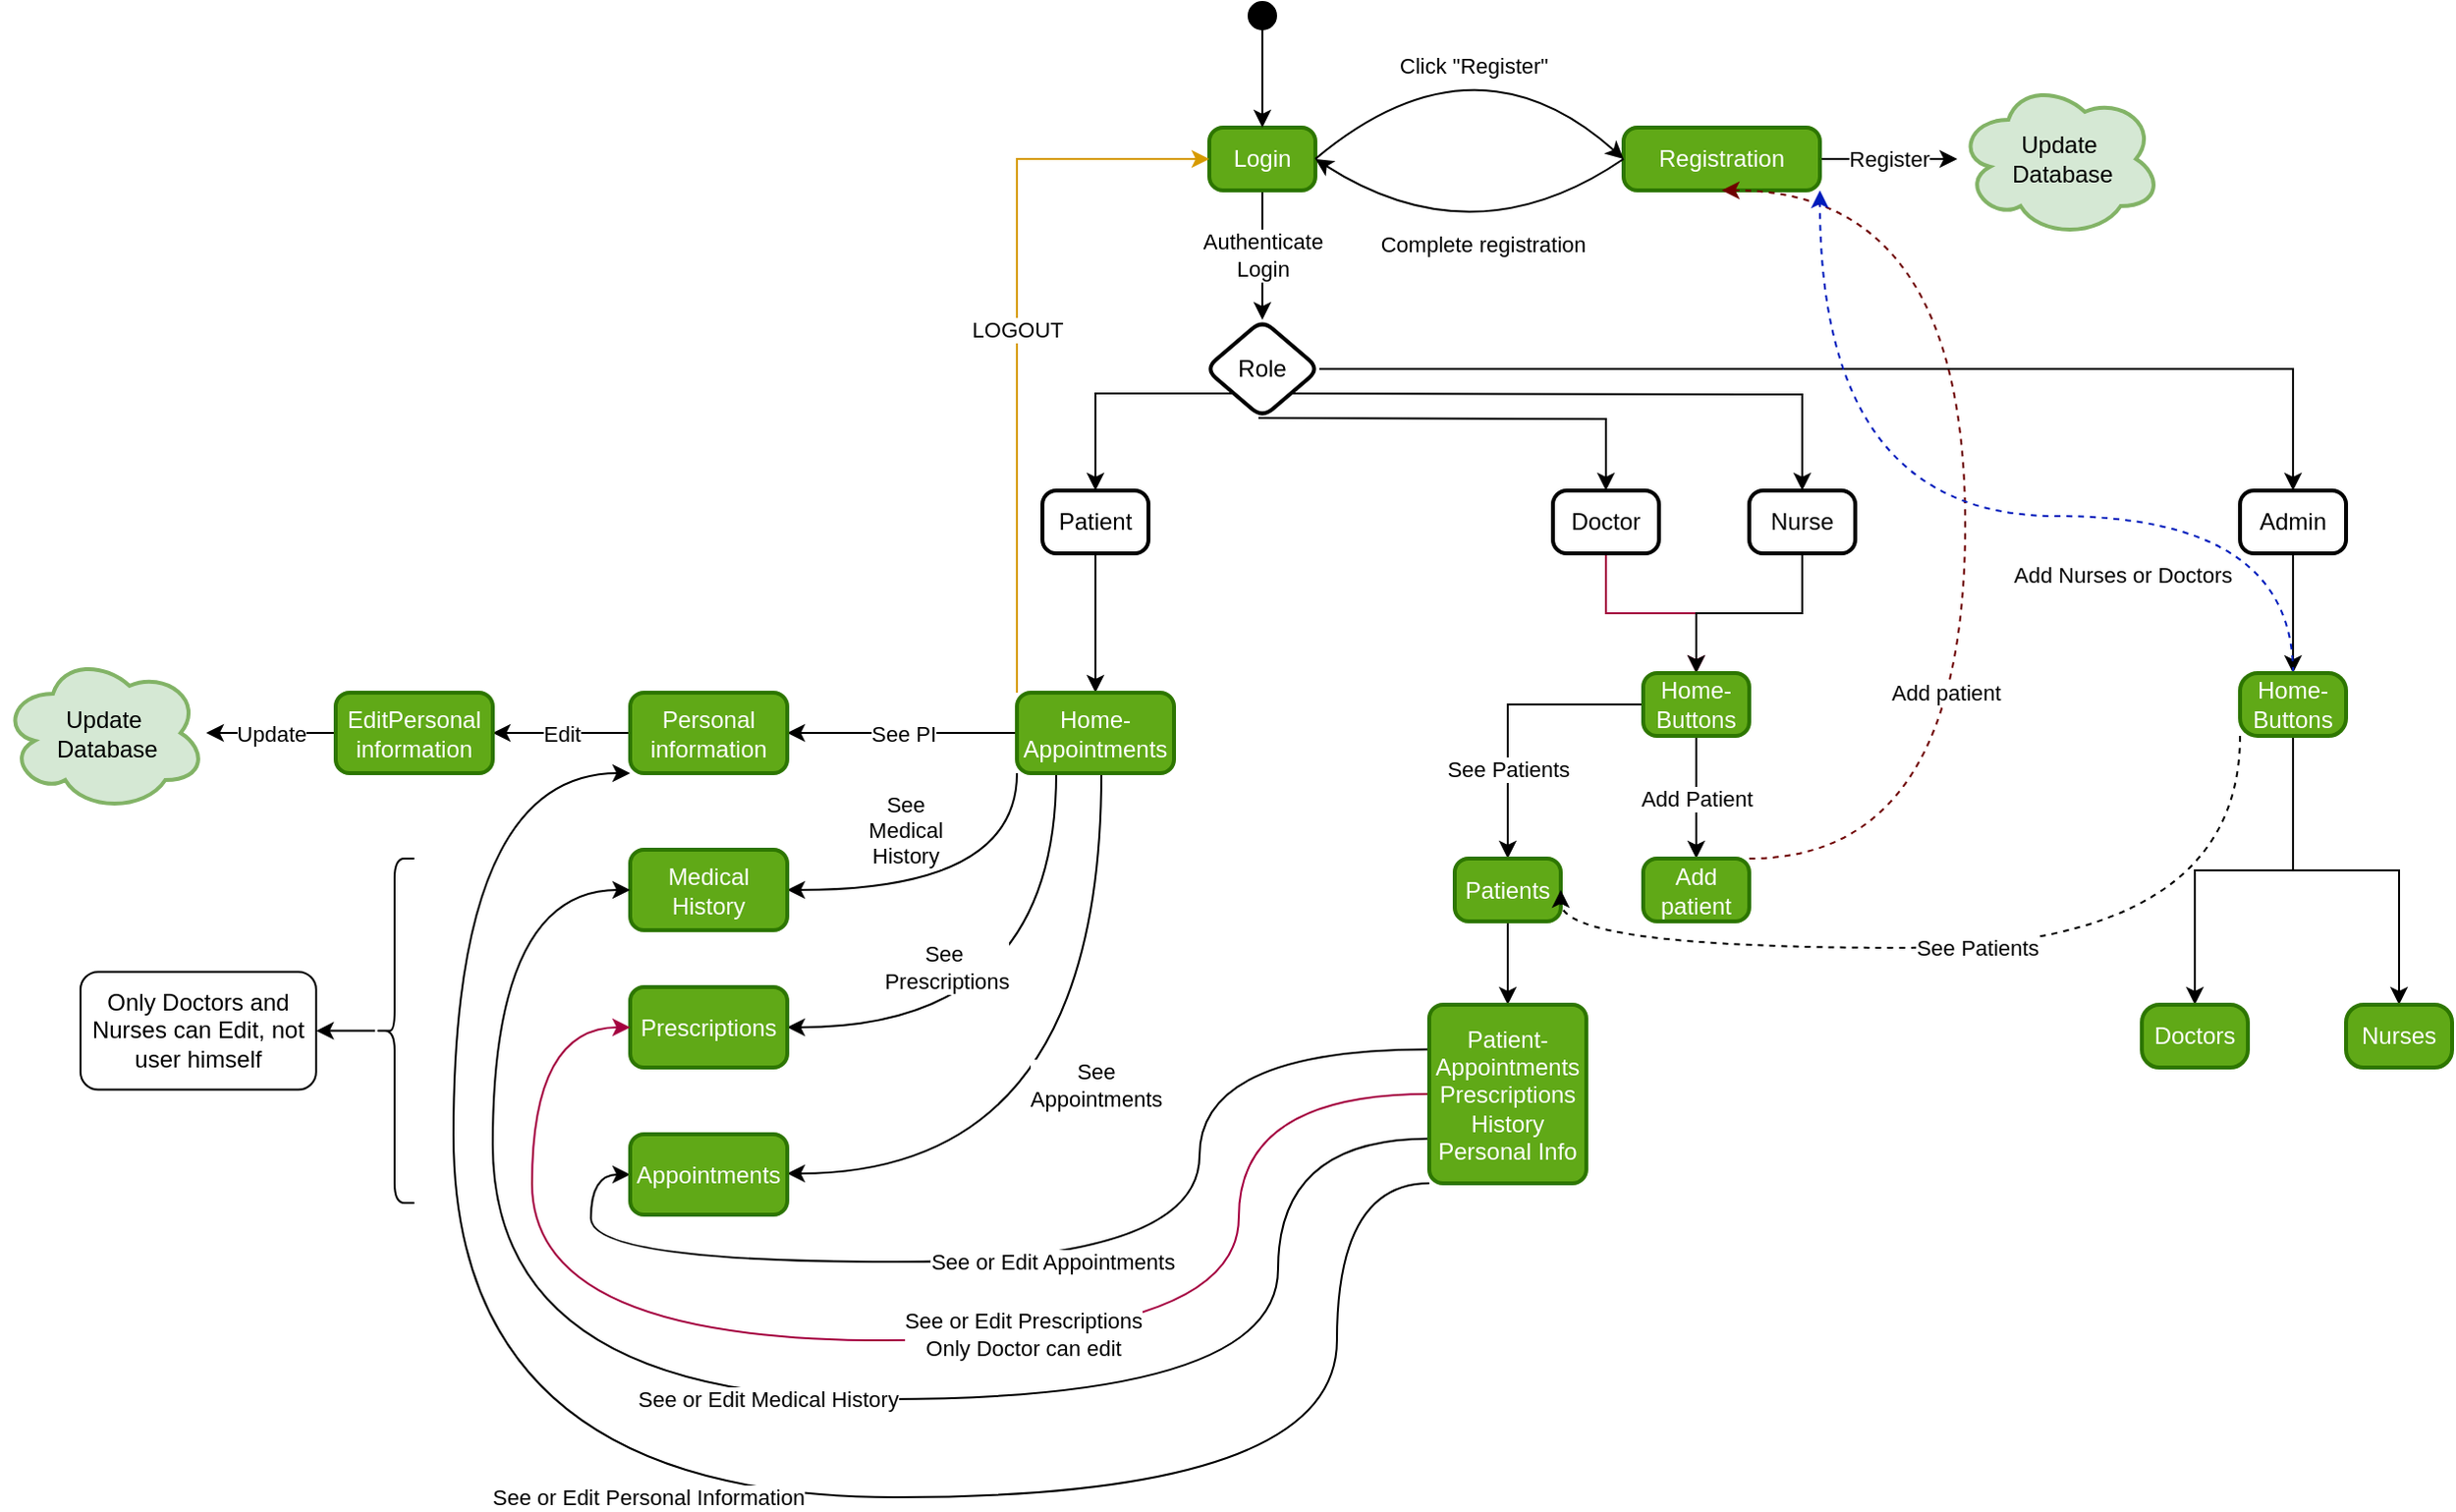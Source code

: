<mxfile version="24.7.8">
  <diagram name="Page-1" id="zRL74zq7FEmETSCUp07v">
    <mxGraphModel dx="2055" dy="681" grid="1" gridSize="10" guides="1" tooltips="1" connect="1" arrows="1" fold="1" page="1" pageScale="1" pageWidth="827" pageHeight="1169" math="0" shadow="0">
      <root>
        <mxCell id="0" />
        <mxCell id="1" parent="0" />
        <mxCell id="2" value="" style="ellipse;fillColor=strokeColor;" parent="1" vertex="1">
          <mxGeometry x="185" y="8" width="14" height="14" as="geometry" />
        </mxCell>
        <mxCell id="_JcfacN-wFYYgdNBl4f9-22" value="Authenticate&lt;div&gt;Login&lt;/div&gt;" style="edgeStyle=orthogonalEdgeStyle;rounded=0;orthogonalLoop=1;jettySize=auto;html=1;" parent="1" source="3" target="_JcfacN-wFYYgdNBl4f9-21" edge="1">
          <mxGeometry relative="1" as="geometry" />
        </mxCell>
        <mxCell id="3" value="Login" style="rounded=1;absoluteArcSize=1;arcSize=14;whiteSpace=wrap;strokeWidth=2;fillColor=#60a917;fontColor=#ffffff;strokeColor=#2D7600;" parent="1" vertex="1">
          <mxGeometry x="165" y="72" width="54" height="32" as="geometry" />
        </mxCell>
        <mxCell id="_JcfacN-wFYYgdNBl4f9-39" value="Register" style="edgeStyle=orthogonalEdgeStyle;rounded=0;orthogonalLoop=1;jettySize=auto;html=1;" parent="1" source="4" target="_JcfacN-wFYYgdNBl4f9-38" edge="1">
          <mxGeometry relative="1" as="geometry" />
        </mxCell>
        <mxCell id="4" value="Registration" style="rounded=1;absoluteArcSize=1;arcSize=14;whiteSpace=wrap;strokeWidth=2;fillColor=#60a917;fontColor=#ffffff;strokeColor=#2D7600;" parent="1" vertex="1">
          <mxGeometry x="376" y="72" width="100" height="32" as="geometry" />
        </mxCell>
        <mxCell id="10" value="" style="curved=1;startArrow=none;;exitX=0.49;exitY=1;entryX=0.5;entryY=0;" parent="1" source="2" target="3" edge="1">
          <mxGeometry relative="1" as="geometry">
            <Array as="points" />
          </mxGeometry>
        </mxCell>
        <mxCell id="11" value="Click &quot;Register&quot;" style="curved=1;startArrow=none;;exitX=1;exitY=0.5;entryX=0;entryY=0.5;exitDx=0;exitDy=0;entryDx=0;entryDy=0;" parent="1" source="3" target="4" edge="1">
          <mxGeometry x="0.147" y="-15" relative="1" as="geometry">
            <Array as="points">
              <mxPoint x="300" y="20" />
            </Array>
            <mxPoint as="offset" />
          </mxGeometry>
        </mxCell>
        <mxCell id="12" value="Complete registration" style="curved=1;startArrow=none;;exitX=0;exitY=0.5;entryX=1;entryY=0.5;entryDx=0;entryDy=0;exitDx=0;exitDy=0;" parent="1" source="4" target="3" edge="1">
          <mxGeometry x="-0.01" y="-10" relative="1" as="geometry">
            <Array as="points">
              <mxPoint x="300" y="140" />
            </Array>
            <mxPoint as="offset" />
          </mxGeometry>
        </mxCell>
        <mxCell id="_JcfacN-wFYYgdNBl4f9-29" style="edgeStyle=orthogonalEdgeStyle;rounded=0;orthogonalLoop=1;jettySize=auto;html=1;exitX=0;exitY=1;exitDx=0;exitDy=0;entryX=0.5;entryY=0;entryDx=0;entryDy=0;" parent="1" source="_JcfacN-wFYYgdNBl4f9-21" target="_JcfacN-wFYYgdNBl4f9-25" edge="1">
          <mxGeometry relative="1" as="geometry" />
        </mxCell>
        <mxCell id="_JcfacN-wFYYgdNBl4f9-30" style="edgeStyle=orthogonalEdgeStyle;rounded=0;orthogonalLoop=1;jettySize=auto;html=1;exitX=0.5;exitY=1;exitDx=0;exitDy=0;entryX=0.5;entryY=0;entryDx=0;entryDy=0;" parent="1" target="_JcfacN-wFYYgdNBl4f9-27" edge="1">
          <mxGeometry relative="1" as="geometry">
            <mxPoint x="190" y="220" as="sourcePoint" />
          </mxGeometry>
        </mxCell>
        <mxCell id="_JcfacN-wFYYgdNBl4f9-31" style="edgeStyle=orthogonalEdgeStyle;rounded=0;orthogonalLoop=1;jettySize=auto;html=1;exitX=1;exitY=1;exitDx=0;exitDy=0;entryX=0.5;entryY=0;entryDx=0;entryDy=0;" parent="1" target="_JcfacN-wFYYgdNBl4f9-28" edge="1">
          <mxGeometry relative="1" as="geometry">
            <mxPoint x="204.5" y="207.5" as="sourcePoint" />
          </mxGeometry>
        </mxCell>
        <mxCell id="_JcfacN-wFYYgdNBl4f9-33" style="edgeStyle=orthogonalEdgeStyle;rounded=0;orthogonalLoop=1;jettySize=auto;html=1;exitX=1;exitY=0.5;exitDx=0;exitDy=0;entryX=0.5;entryY=0;entryDx=0;entryDy=0;" parent="1" source="_JcfacN-wFYYgdNBl4f9-21" target="_JcfacN-wFYYgdNBl4f9-32" edge="1">
          <mxGeometry relative="1" as="geometry" />
        </mxCell>
        <mxCell id="_JcfacN-wFYYgdNBl4f9-21" value="Role" style="rhombus;whiteSpace=wrap;html=1;rounded=1;arcSize=14;strokeWidth=2;" parent="1" vertex="1">
          <mxGeometry x="163" y="170" width="58" height="50" as="geometry" />
        </mxCell>
        <mxCell id="_JcfacN-wFYYgdNBl4f9-35" value="" style="edgeStyle=orthogonalEdgeStyle;rounded=0;orthogonalLoop=1;jettySize=auto;html=1;" parent="1" source="_JcfacN-wFYYgdNBl4f9-25" target="_JcfacN-wFYYgdNBl4f9-34" edge="1">
          <mxGeometry relative="1" as="geometry" />
        </mxCell>
        <mxCell id="_JcfacN-wFYYgdNBl4f9-25" value="Patient" style="rounded=1;absoluteArcSize=1;arcSize=14;whiteSpace=wrap;strokeWidth=2;" parent="1" vertex="1">
          <mxGeometry x="80" y="257" width="54" height="32" as="geometry" />
        </mxCell>
        <mxCell id="nIGL4H5fEfKikQT4IL-r-31" value="" style="edgeStyle=orthogonalEdgeStyle;rounded=0;orthogonalLoop=1;jettySize=auto;html=1;fillColor=#d80073;strokeColor=#A50040;" edge="1" parent="1" source="_JcfacN-wFYYgdNBl4f9-27" target="nIGL4H5fEfKikQT4IL-r-30">
          <mxGeometry relative="1" as="geometry" />
        </mxCell>
        <mxCell id="_JcfacN-wFYYgdNBl4f9-27" value="Doctor" style="rounded=1;absoluteArcSize=1;arcSize=14;whiteSpace=wrap;strokeWidth=2;" parent="1" vertex="1">
          <mxGeometry x="340" y="257" width="54" height="32" as="geometry" />
        </mxCell>
        <mxCell id="nIGL4H5fEfKikQT4IL-r-32" style="edgeStyle=orthogonalEdgeStyle;rounded=0;orthogonalLoop=1;jettySize=auto;html=1;entryX=0.5;entryY=0;entryDx=0;entryDy=0;" edge="1" parent="1" source="_JcfacN-wFYYgdNBl4f9-28" target="nIGL4H5fEfKikQT4IL-r-30">
          <mxGeometry relative="1" as="geometry" />
        </mxCell>
        <mxCell id="_JcfacN-wFYYgdNBl4f9-28" value="Nurse" style="rounded=1;absoluteArcSize=1;arcSize=14;whiteSpace=wrap;strokeWidth=2;" parent="1" vertex="1">
          <mxGeometry x="440" y="257" width="54" height="32" as="geometry" />
        </mxCell>
        <mxCell id="nIGL4H5fEfKikQT4IL-r-58" style="edgeStyle=orthogonalEdgeStyle;rounded=0;orthogonalLoop=1;jettySize=auto;html=1;" edge="1" parent="1" source="_JcfacN-wFYYgdNBl4f9-32" target="nIGL4H5fEfKikQT4IL-r-57">
          <mxGeometry relative="1" as="geometry" />
        </mxCell>
        <mxCell id="_JcfacN-wFYYgdNBl4f9-32" value="Admin" style="rounded=1;absoluteArcSize=1;arcSize=14;whiteSpace=wrap;strokeWidth=2;" parent="1" vertex="1">
          <mxGeometry x="690" y="257" width="54" height="32" as="geometry" />
        </mxCell>
        <mxCell id="_JcfacN-wFYYgdNBl4f9-37" value="See PI" style="edgeStyle=orthogonalEdgeStyle;rounded=0;orthogonalLoop=1;jettySize=auto;html=1;" parent="1" source="_JcfacN-wFYYgdNBl4f9-34" target="_JcfacN-wFYYgdNBl4f9-36" edge="1">
          <mxGeometry relative="1" as="geometry" />
        </mxCell>
        <mxCell id="nIGL4H5fEfKikQT4IL-r-24" value="&lt;div&gt;See&lt;/div&gt;Medical&lt;div&gt;History&lt;/div&gt;" style="edgeStyle=orthogonalEdgeStyle;rounded=0;orthogonalLoop=1;jettySize=auto;html=1;entryX=1;entryY=0.5;entryDx=0;entryDy=0;exitX=0;exitY=1;exitDx=0;exitDy=0;curved=1;" edge="1" parent="1" source="_JcfacN-wFYYgdNBl4f9-34" target="nIGL4H5fEfKikQT4IL-r-23">
          <mxGeometry x="0.32" y="-31" relative="1" as="geometry">
            <Array as="points">
              <mxPoint x="67" y="460" />
            </Array>
            <mxPoint as="offset" />
          </mxGeometry>
        </mxCell>
        <mxCell id="nIGL4H5fEfKikQT4IL-r-27" value="See&amp;nbsp;&lt;div&gt;Prescriptions&lt;/div&gt;" style="edgeStyle=orthogonalEdgeStyle;rounded=0;orthogonalLoop=1;jettySize=auto;html=1;exitX=0.25;exitY=1;exitDx=0;exitDy=0;entryX=1;entryY=0.5;entryDx=0;entryDy=0;curved=1;" edge="1" parent="1" source="_JcfacN-wFYYgdNBl4f9-34" target="nIGL4H5fEfKikQT4IL-r-25">
          <mxGeometry x="0.4" y="-31" relative="1" as="geometry">
            <mxPoint x="1" as="offset" />
          </mxGeometry>
        </mxCell>
        <mxCell id="nIGL4H5fEfKikQT4IL-r-28" value="LOGOUT" style="edgeStyle=orthogonalEdgeStyle;rounded=0;orthogonalLoop=1;jettySize=auto;html=1;exitX=0;exitY=0;exitDx=0;exitDy=0;entryX=0;entryY=0.5;entryDx=0;entryDy=0;curved=0;fillColor=#ffe6cc;strokeColor=#d79b00;" edge="1" parent="1" source="_JcfacN-wFYYgdNBl4f9-34" target="3">
          <mxGeometry relative="1" as="geometry" />
        </mxCell>
        <mxCell id="nIGL4H5fEfKikQT4IL-r-45" value="See&lt;div&gt;Appointments&lt;/div&gt;" style="edgeStyle=orthogonalEdgeStyle;rounded=0;orthogonalLoop=1;jettySize=auto;html=1;curved=1;" edge="1" parent="1" source="_JcfacN-wFYYgdNBl4f9-34" target="nIGL4H5fEfKikQT4IL-r-44">
          <mxGeometry x="-0.127" y="-3" relative="1" as="geometry">
            <Array as="points">
              <mxPoint x="110" y="605" />
            </Array>
            <mxPoint as="offset" />
          </mxGeometry>
        </mxCell>
        <mxCell id="_JcfacN-wFYYgdNBl4f9-34" value="Home- Appointments" style="rounded=1;absoluteArcSize=1;arcSize=14;whiteSpace=wrap;strokeWidth=2;fillColor=#60a917;fontColor=#ffffff;strokeColor=#2D7600;" parent="1" vertex="1">
          <mxGeometry x="67" y="360" width="80" height="41" as="geometry" />
        </mxCell>
        <mxCell id="nIGL4H5fEfKikQT4IL-r-42" value="Edit" style="edgeStyle=orthogonalEdgeStyle;rounded=0;orthogonalLoop=1;jettySize=auto;html=1;" edge="1" parent="1" source="_JcfacN-wFYYgdNBl4f9-36" target="nIGL4H5fEfKikQT4IL-r-41">
          <mxGeometry relative="1" as="geometry" />
        </mxCell>
        <mxCell id="_JcfacN-wFYYgdNBl4f9-36" value="Personal information" style="rounded=1;absoluteArcSize=1;arcSize=14;whiteSpace=wrap;strokeWidth=2;fillColor=#60a917;fontColor=#ffffff;strokeColor=#2D7600;" parent="1" vertex="1">
          <mxGeometry x="-130" y="360" width="80" height="41" as="geometry" />
        </mxCell>
        <mxCell id="_JcfacN-wFYYgdNBl4f9-38" value="Update&lt;div&gt;&amp;nbsp;Database&lt;/div&gt;" style="ellipse;shape=cloud;whiteSpace=wrap;html=1;rounded=1;arcSize=14;strokeWidth=2;fillColor=#d5e8d4;strokeColor=#82b366;" parent="1" vertex="1">
          <mxGeometry x="546" y="48" width="104" height="80" as="geometry" />
        </mxCell>
        <mxCell id="nIGL4H5fEfKikQT4IL-r-20" value="Update" style="edgeStyle=orthogonalEdgeStyle;rounded=0;orthogonalLoop=1;jettySize=auto;html=1;exitX=0;exitY=0.5;exitDx=0;exitDy=0;" edge="1" parent="1" target="nIGL4H5fEfKikQT4IL-r-21" source="nIGL4H5fEfKikQT4IL-r-41">
          <mxGeometry relative="1" as="geometry">
            <mxPoint x="-220" y="381" as="sourcePoint" />
          </mxGeometry>
        </mxCell>
        <mxCell id="nIGL4H5fEfKikQT4IL-r-21" value="Update&lt;div&gt;&amp;nbsp;Database&lt;/div&gt;" style="ellipse;shape=cloud;whiteSpace=wrap;html=1;rounded=1;arcSize=14;strokeWidth=2;fillColor=#d5e8d4;strokeColor=#82b366;" vertex="1" parent="1">
          <mxGeometry x="-450" y="340.5" width="104" height="80" as="geometry" />
        </mxCell>
        <mxCell id="nIGL4H5fEfKikQT4IL-r-23" value="Medical History" style="rounded=1;absoluteArcSize=1;arcSize=14;whiteSpace=wrap;strokeWidth=2;fillColor=#60a917;fontColor=#ffffff;strokeColor=#2D7600;" vertex="1" parent="1">
          <mxGeometry x="-130" y="440" width="80" height="41" as="geometry" />
        </mxCell>
        <mxCell id="nIGL4H5fEfKikQT4IL-r-25" value="Prescriptions" style="rounded=1;absoluteArcSize=1;arcSize=14;whiteSpace=wrap;strokeWidth=2;fillColor=#60a917;fontColor=#ffffff;strokeColor=#2D7600;" vertex="1" parent="1">
          <mxGeometry x="-130" y="510" width="80" height="41" as="geometry" />
        </mxCell>
        <mxCell id="nIGL4H5fEfKikQT4IL-r-34" value="See Patients" style="edgeStyle=orthogonalEdgeStyle;rounded=0;orthogonalLoop=1;jettySize=auto;html=1;" edge="1" parent="1" source="nIGL4H5fEfKikQT4IL-r-30" target="nIGL4H5fEfKikQT4IL-r-33">
          <mxGeometry x="0.396" relative="1" as="geometry">
            <mxPoint y="-1" as="offset" />
          </mxGeometry>
        </mxCell>
        <mxCell id="nIGL4H5fEfKikQT4IL-r-37" value="Add Patient" style="edgeStyle=orthogonalEdgeStyle;rounded=0;orthogonalLoop=1;jettySize=auto;html=1;" edge="1" parent="1" source="nIGL4H5fEfKikQT4IL-r-30" target="nIGL4H5fEfKikQT4IL-r-36">
          <mxGeometry relative="1" as="geometry" />
        </mxCell>
        <mxCell id="nIGL4H5fEfKikQT4IL-r-30" value="Home-&#xa;Buttons" style="rounded=1;absoluteArcSize=1;arcSize=14;whiteSpace=wrap;strokeWidth=2;fillColor=#60a917;fontColor=#ffffff;strokeColor=#2D7600;" vertex="1" parent="1">
          <mxGeometry x="386" y="350" width="54" height="32" as="geometry" />
        </mxCell>
        <mxCell id="nIGL4H5fEfKikQT4IL-r-39" value="" style="edgeStyle=orthogonalEdgeStyle;rounded=0;orthogonalLoop=1;jettySize=auto;html=1;" edge="1" parent="1" source="nIGL4H5fEfKikQT4IL-r-33" target="nIGL4H5fEfKikQT4IL-r-38">
          <mxGeometry relative="1" as="geometry" />
        </mxCell>
        <mxCell id="nIGL4H5fEfKikQT4IL-r-33" value="Patients" style="rounded=1;absoluteArcSize=1;arcSize=14;whiteSpace=wrap;strokeWidth=2;fillColor=#60a917;fontColor=#ffffff;strokeColor=#2D7600;" vertex="1" parent="1">
          <mxGeometry x="290" y="444.5" width="54" height="32" as="geometry" />
        </mxCell>
        <mxCell id="nIGL4H5fEfKikQT4IL-r-40" value="Add patient" style="edgeStyle=orthogonalEdgeStyle;rounded=0;orthogonalLoop=1;jettySize=auto;html=1;exitX=1;exitY=0;exitDx=0;exitDy=0;entryX=0.5;entryY=1;entryDx=0;entryDy=0;curved=1;fillColor=#a20025;strokeColor=#6F0000;dashed=1;" edge="1" parent="1" source="nIGL4H5fEfKikQT4IL-r-36" target="4">
          <mxGeometry x="-0.323" y="10" relative="1" as="geometry">
            <Array as="points">
              <mxPoint x="550" y="445" />
              <mxPoint x="550" y="104" />
            </Array>
            <mxPoint as="offset" />
          </mxGeometry>
        </mxCell>
        <mxCell id="nIGL4H5fEfKikQT4IL-r-36" value="Add patient" style="rounded=1;absoluteArcSize=1;arcSize=14;whiteSpace=wrap;strokeWidth=2;fillColor=#60a917;fontColor=#ffffff;strokeColor=#2D7600;" vertex="1" parent="1">
          <mxGeometry x="386" y="444.5" width="54" height="32" as="geometry" />
        </mxCell>
        <mxCell id="nIGL4H5fEfKikQT4IL-r-47" value="See or Edit Appointments" style="edgeStyle=orthogonalEdgeStyle;rounded=0;orthogonalLoop=1;jettySize=auto;html=1;exitX=0;exitY=0.25;exitDx=0;exitDy=0;entryX=0;entryY=0.5;entryDx=0;entryDy=0;curved=1;" edge="1" parent="1" source="nIGL4H5fEfKikQT4IL-r-38" target="nIGL4H5fEfKikQT4IL-r-44">
          <mxGeometry relative="1" as="geometry">
            <Array as="points">
              <mxPoint x="160" y="542" />
              <mxPoint x="160" y="650" />
              <mxPoint x="-150" y="650" />
              <mxPoint x="-150" y="605" />
            </Array>
          </mxGeometry>
        </mxCell>
        <mxCell id="nIGL4H5fEfKikQT4IL-r-48" style="edgeStyle=orthogonalEdgeStyle;rounded=0;orthogonalLoop=1;jettySize=auto;html=1;exitX=0;exitY=0.5;exitDx=0;exitDy=0;entryX=0;entryY=0.5;entryDx=0;entryDy=0;curved=1;fillColor=#d80073;strokeColor=#A50040;" edge="1" parent="1" source="nIGL4H5fEfKikQT4IL-r-38" target="nIGL4H5fEfKikQT4IL-r-25">
          <mxGeometry relative="1" as="geometry">
            <Array as="points">
              <mxPoint x="180" y="565" />
              <mxPoint x="180" y="690" />
              <mxPoint x="-180" y="690" />
              <mxPoint x="-180" y="531" />
            </Array>
          </mxGeometry>
        </mxCell>
        <mxCell id="nIGL4H5fEfKikQT4IL-r-51" value="See or Edit Prescriptions&lt;div&gt;Only Doctor can edit&lt;/div&gt;" style="edgeLabel;html=1;align=center;verticalAlign=middle;resizable=0;points=[];" vertex="1" connectable="0" parent="nIGL4H5fEfKikQT4IL-r-48">
          <mxGeometry x="-0.16" y="-3" relative="1" as="geometry">
            <mxPoint as="offset" />
          </mxGeometry>
        </mxCell>
        <mxCell id="nIGL4H5fEfKikQT4IL-r-49" value="See or Edit Medical History" style="edgeStyle=orthogonalEdgeStyle;rounded=0;orthogonalLoop=1;jettySize=auto;html=1;exitX=0;exitY=0.75;exitDx=0;exitDy=0;entryX=0;entryY=0.5;entryDx=0;entryDy=0;curved=1;" edge="1" parent="1" source="nIGL4H5fEfKikQT4IL-r-38" target="nIGL4H5fEfKikQT4IL-r-23">
          <mxGeometry relative="1" as="geometry">
            <Array as="points">
              <mxPoint x="200" y="587" />
              <mxPoint x="200" y="720" />
              <mxPoint x="-200" y="720" />
              <mxPoint x="-200" y="461" />
            </Array>
          </mxGeometry>
        </mxCell>
        <mxCell id="nIGL4H5fEfKikQT4IL-r-50" value="See or Edit Personal Information" style="edgeStyle=orthogonalEdgeStyle;rounded=0;orthogonalLoop=1;jettySize=auto;html=1;exitX=0;exitY=1;exitDx=0;exitDy=0;entryX=0;entryY=1;entryDx=0;entryDy=0;curved=1;" edge="1" parent="1" source="nIGL4H5fEfKikQT4IL-r-38" target="_JcfacN-wFYYgdNBl4f9-36">
          <mxGeometry relative="1" as="geometry">
            <Array as="points">
              <mxPoint x="230" y="610" />
              <mxPoint x="230" y="770" />
              <mxPoint x="-220" y="770" />
              <mxPoint x="-220" y="401" />
            </Array>
          </mxGeometry>
        </mxCell>
        <mxCell id="nIGL4H5fEfKikQT4IL-r-38" value="Patient-&#xa;Appointments&#xa;Prescriptions&#xa;History&#xa;Personal Info" style="rounded=1;absoluteArcSize=1;arcSize=14;whiteSpace=wrap;strokeWidth=2;fillColor=#60a917;fontColor=#ffffff;strokeColor=#2D7600;" vertex="1" parent="1">
          <mxGeometry x="277" y="519" width="80" height="91" as="geometry" />
        </mxCell>
        <mxCell id="nIGL4H5fEfKikQT4IL-r-41" value="EditPersonal information" style="rounded=1;absoluteArcSize=1;arcSize=14;whiteSpace=wrap;strokeWidth=2;fillColor=#60a917;fontColor=#ffffff;strokeColor=#2D7600;" vertex="1" parent="1">
          <mxGeometry x="-280" y="360" width="80" height="41" as="geometry" />
        </mxCell>
        <mxCell id="nIGL4H5fEfKikQT4IL-r-44" value="Appointments" style="rounded=1;absoluteArcSize=1;arcSize=14;whiteSpace=wrap;strokeWidth=2;fillColor=#60a917;fontColor=#ffffff;strokeColor=#2D7600;" vertex="1" parent="1">
          <mxGeometry x="-130" y="585" width="80" height="41" as="geometry" />
        </mxCell>
        <mxCell id="nIGL4H5fEfKikQT4IL-r-54" value="" style="edgeStyle=orthogonalEdgeStyle;rounded=0;orthogonalLoop=1;jettySize=auto;html=1;" edge="1" parent="1" source="nIGL4H5fEfKikQT4IL-r-52" target="nIGL4H5fEfKikQT4IL-r-53">
          <mxGeometry relative="1" as="geometry" />
        </mxCell>
        <mxCell id="nIGL4H5fEfKikQT4IL-r-52" value="" style="shape=curlyBracket;whiteSpace=wrap;html=1;rounded=1;flipH=1;labelPosition=right;verticalLabelPosition=middle;align=left;verticalAlign=middle;direction=west;" vertex="1" parent="1">
          <mxGeometry x="-260" y="444.5" width="20" height="175.5" as="geometry" />
        </mxCell>
        <mxCell id="nIGL4H5fEfKikQT4IL-r-53" value="Only Doctors and Nurses can Edit, not user himself" style="whiteSpace=wrap;html=1;align=center;rounded=1;" vertex="1" parent="1">
          <mxGeometry x="-410" y="502.25" width="120" height="60" as="geometry" />
        </mxCell>
        <mxCell id="nIGL4H5fEfKikQT4IL-r-61" value="See Patients" style="edgeStyle=orthogonalEdgeStyle;rounded=0;orthogonalLoop=1;jettySize=auto;html=1;entryX=1;entryY=0.5;entryDx=0;entryDy=0;curved=1;dashed=1;exitX=0;exitY=1;exitDx=0;exitDy=0;" edge="1" parent="1" source="nIGL4H5fEfKikQT4IL-r-57" target="nIGL4H5fEfKikQT4IL-r-33">
          <mxGeometry relative="1" as="geometry">
            <Array as="points">
              <mxPoint x="690" y="490" />
              <mxPoint x="344" y="490" />
            </Array>
          </mxGeometry>
        </mxCell>
        <mxCell id="nIGL4H5fEfKikQT4IL-r-63" value="" style="edgeStyle=orthogonalEdgeStyle;rounded=0;orthogonalLoop=1;jettySize=auto;html=1;" edge="1" parent="1" source="nIGL4H5fEfKikQT4IL-r-57" target="nIGL4H5fEfKikQT4IL-r-62">
          <mxGeometry relative="1" as="geometry" />
        </mxCell>
        <mxCell id="nIGL4H5fEfKikQT4IL-r-66" value="" style="edgeStyle=orthogonalEdgeStyle;rounded=0;orthogonalLoop=1;jettySize=auto;html=1;" edge="1" parent="1" source="nIGL4H5fEfKikQT4IL-r-57" target="nIGL4H5fEfKikQT4IL-r-65">
          <mxGeometry relative="1" as="geometry" />
        </mxCell>
        <mxCell id="nIGL4H5fEfKikQT4IL-r-67" value="Add Nurses or Doctors" style="edgeStyle=orthogonalEdgeStyle;rounded=0;orthogonalLoop=1;jettySize=auto;html=1;entryX=1;entryY=1;entryDx=0;entryDy=0;curved=1;dashed=1;fillColor=#0050ef;strokeColor=#001DBC;" edge="1" parent="1" source="nIGL4H5fEfKikQT4IL-r-57" target="4">
          <mxGeometry x="-0.314" y="30" relative="1" as="geometry">
            <Array as="points">
              <mxPoint x="717" y="270" />
              <mxPoint x="476" y="270" />
            </Array>
            <mxPoint as="offset" />
          </mxGeometry>
        </mxCell>
        <mxCell id="nIGL4H5fEfKikQT4IL-r-57" value="Home-&#xa;Buttons" style="rounded=1;absoluteArcSize=1;arcSize=18;whiteSpace=wrap;strokeWidth=2;fillColor=#60a917;fontColor=#ffffff;strokeColor=#2D7600;" vertex="1" parent="1">
          <mxGeometry x="690" y="350" width="54" height="32" as="geometry" />
        </mxCell>
        <mxCell id="nIGL4H5fEfKikQT4IL-r-62" value="Doctors" style="rounded=1;absoluteArcSize=1;arcSize=18;whiteSpace=wrap;strokeWidth=2;fillColor=#60a917;fontColor=#ffffff;strokeColor=#2D7600;" vertex="1" parent="1">
          <mxGeometry x="640" y="519" width="54" height="32" as="geometry" />
        </mxCell>
        <mxCell id="nIGL4H5fEfKikQT4IL-r-65" value="Nurses" style="rounded=1;absoluteArcSize=1;arcSize=18;whiteSpace=wrap;strokeWidth=2;fillColor=#60a917;fontColor=#ffffff;strokeColor=#2D7600;" vertex="1" parent="1">
          <mxGeometry x="744" y="519" width="54" height="32" as="geometry" />
        </mxCell>
      </root>
    </mxGraphModel>
  </diagram>
</mxfile>
